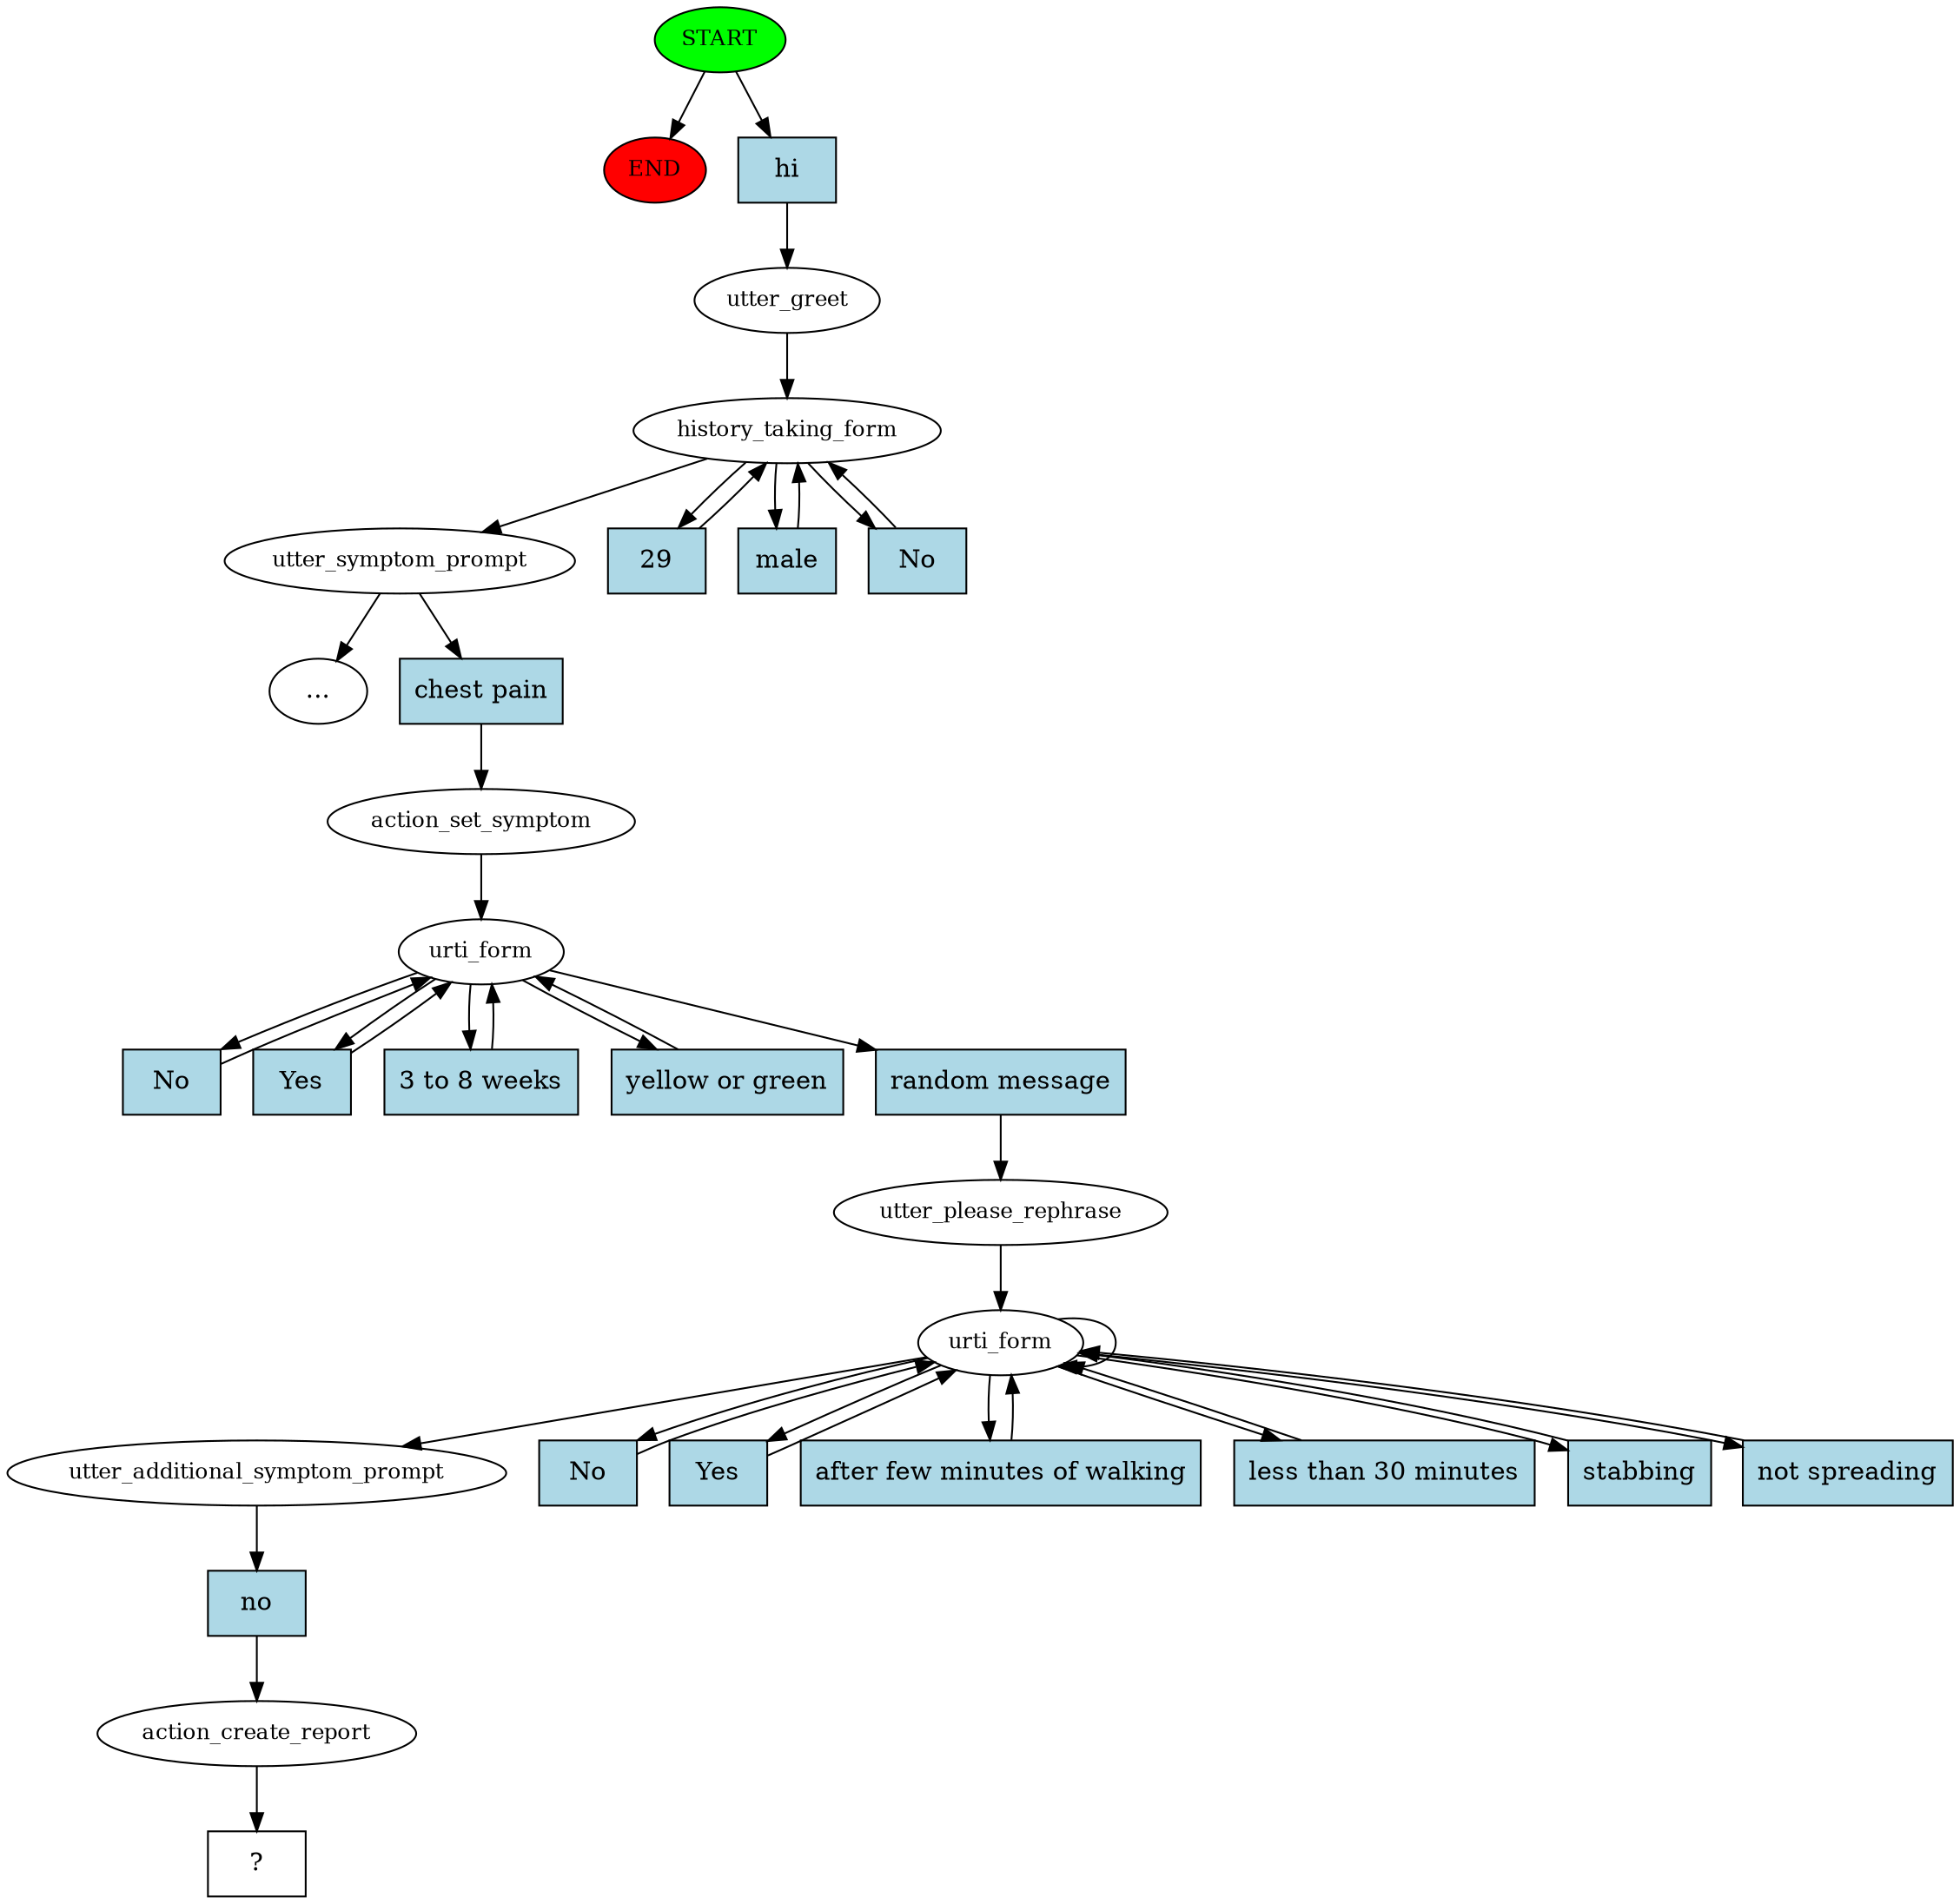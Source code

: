 digraph  {
0 [class="start active", fillcolor=green, fontsize=12, label=START, style=filled];
"-1" [class=end, fillcolor=red, fontsize=12, label=END, style=filled];
1 [class=active, fontsize=12, label=utter_greet];
2 [class=active, fontsize=12, label=history_taking_form];
3 [class=active, fontsize=12, label=utter_symptom_prompt];
"-3" [class=ellipsis, label="..."];
15 [class=active, fontsize=12, label=action_set_symptom];
16 [class=active, fontsize=12, label=urti_form];
29 [class=active, fontsize=12, label=utter_please_rephrase];
30 [class=active, fontsize=12, label=urti_form];
56 [class=active, fontsize=12, label=utter_additional_symptom_prompt];
57 [class=active, fontsize=12, label=action_create_report];
58 [class="intent dashed active", label="  ?  ", shape=rect];
59 [class="intent active", fillcolor=lightblue, label=hi, shape=rect, style=filled];
60 [class="intent active", fillcolor=lightblue, label=29, shape=rect, style=filled];
61 [class="intent active", fillcolor=lightblue, label=male, shape=rect, style=filled];
62 [class="intent active", fillcolor=lightblue, label=No, shape=rect, style=filled];
63 [class="intent active", fillcolor=lightblue, label="chest pain", shape=rect, style=filled];
64 [class="intent active", fillcolor=lightblue, label=No, shape=rect, style=filled];
65 [class="intent active", fillcolor=lightblue, label=Yes, shape=rect, style=filled];
66 [class="intent active", fillcolor=lightblue, label="3 to 8 weeks", shape=rect, style=filled];
67 [class="intent active", fillcolor=lightblue, label="yellow or green", shape=rect, style=filled];
68 [class="intent active", fillcolor=lightblue, label="random message", shape=rect, style=filled];
69 [class="intent active", fillcolor=lightblue, label=No, shape=rect, style=filled];
70 [class="intent active", fillcolor=lightblue, label=Yes, shape=rect, style=filled];
71 [class="intent active", fillcolor=lightblue, label="after few minutes of walking", shape=rect, style=filled];
72 [class="intent active", fillcolor=lightblue, label="less than 30 minutes", shape=rect, style=filled];
73 [class="intent active", fillcolor=lightblue, label=stabbing, shape=rect, style=filled];
74 [class="intent active", fillcolor=lightblue, label="not spreading", shape=rect, style=filled];
75 [class="intent active", fillcolor=lightblue, label=no, shape=rect, style=filled];
0 -> "-1"  [class="", key=NONE, label=""];
0 -> 59  [class=active, key=0];
1 -> 2  [class=active, key=NONE, label=""];
2 -> 3  [class=active, key=NONE, label=""];
2 -> 60  [class=active, key=0];
2 -> 61  [class=active, key=0];
2 -> 62  [class=active, key=0];
3 -> "-3"  [class="", key=NONE, label=""];
3 -> 63  [class=active, key=0];
15 -> 16  [class=active, key=NONE, label=""];
16 -> 64  [class=active, key=0];
16 -> 65  [class=active, key=0];
16 -> 66  [class=active, key=0];
16 -> 67  [class=active, key=0];
16 -> 68  [class=active, key=0];
29 -> 30  [class=active, key=NONE, label=""];
30 -> 30  [class=active, key=NONE, label=""];
30 -> 56  [class=active, key=NONE, label=""];
30 -> 69  [class=active, key=0];
30 -> 70  [class=active, key=0];
30 -> 71  [class=active, key=0];
30 -> 72  [class=active, key=0];
30 -> 73  [class=active, key=0];
30 -> 74  [class=active, key=0];
56 -> 75  [class=active, key=0];
57 -> 58  [class=active, key=NONE, label=""];
59 -> 1  [class=active, key=0];
60 -> 2  [class=active, key=0];
61 -> 2  [class=active, key=0];
62 -> 2  [class=active, key=0];
63 -> 15  [class=active, key=0];
64 -> 16  [class=active, key=0];
65 -> 16  [class=active, key=0];
66 -> 16  [class=active, key=0];
67 -> 16  [class=active, key=0];
68 -> 29  [class=active, key=0];
69 -> 30  [class=active, key=0];
70 -> 30  [class=active, key=0];
71 -> 30  [class=active, key=0];
72 -> 30  [class=active, key=0];
73 -> 30  [class=active, key=0];
74 -> 30  [class=active, key=0];
75 -> 57  [class=active, key=0];
}
